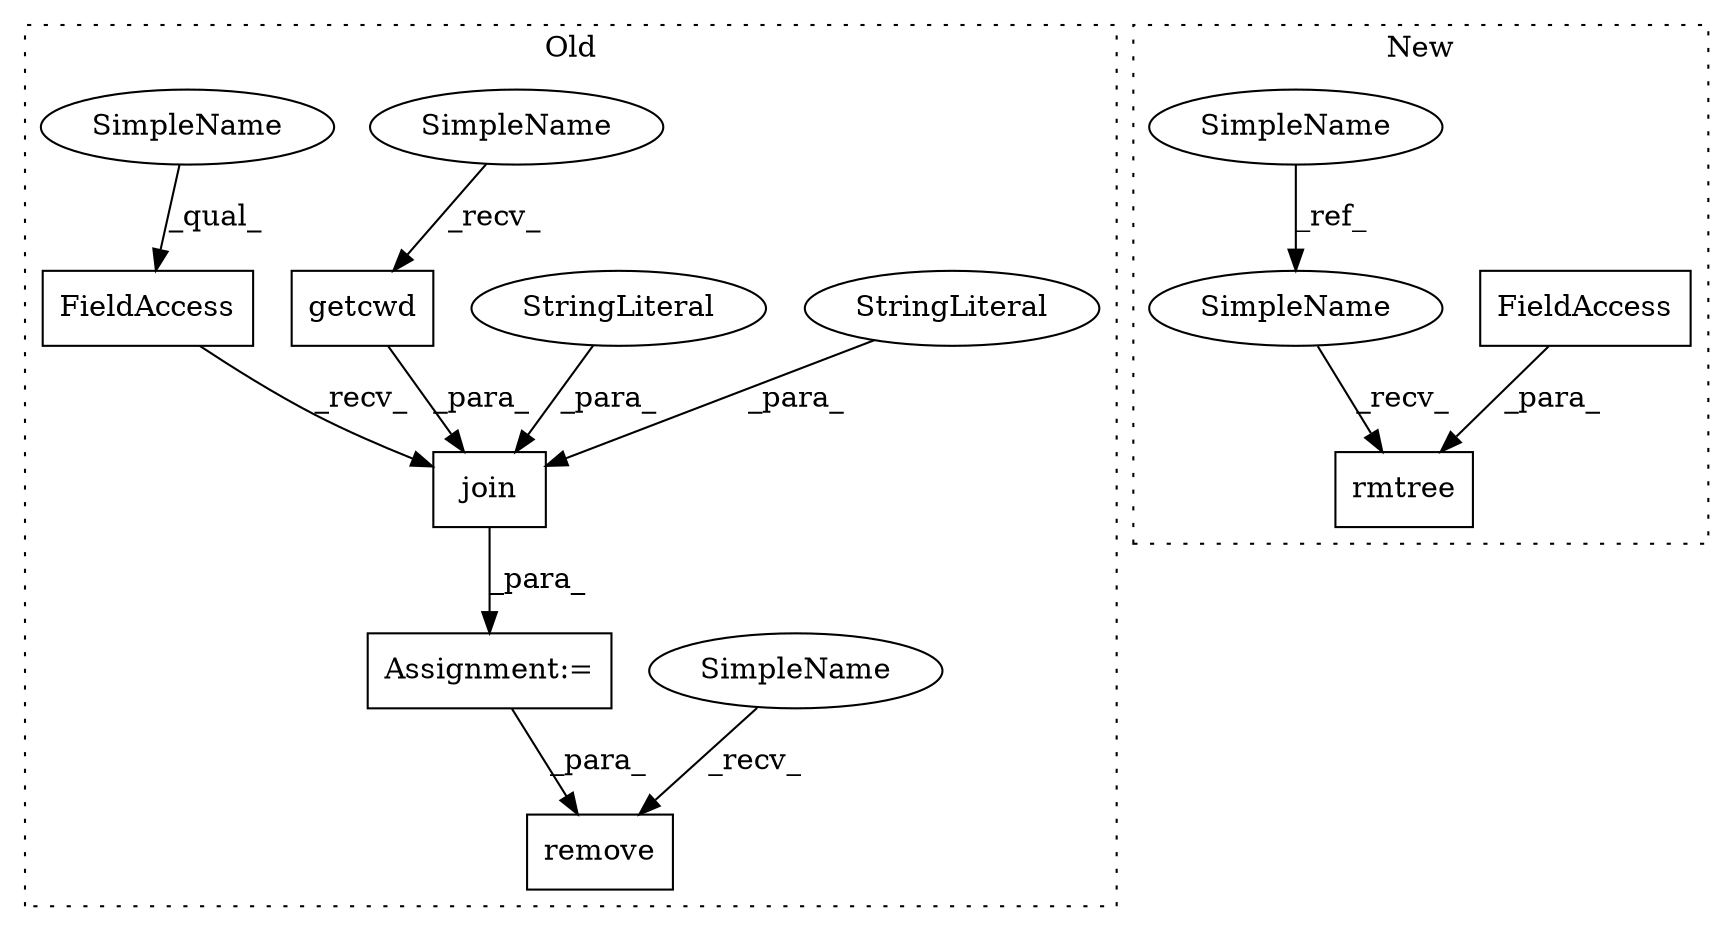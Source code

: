 digraph G {
subgraph cluster0 {
1 [label="remove" a="32" s="1848,1859" l="7,1" shape="box"];
3 [label="join" a="32" s="1786,1836" l="5,1" shape="box"];
4 [label="StringLiteral" a="45" s="1819" l="17" shape="ellipse"];
5 [label="FieldAccess" a="22" s="1778" l="7" shape="box"];
6 [label="getcwd" a="32" s="1794" l="8" shape="box"];
9 [label="Assignment:=" a="7" s="1777" l="1" shape="box"];
10 [label="StringLiteral" a="45" s="1803" l="15" shape="ellipse"];
12 [label="SimpleName" a="42" s="1791" l="2" shape="ellipse"];
13 [label="SimpleName" a="42" s="1845" l="2" shape="ellipse"];
14 [label="SimpleName" a="42" s="1778" l="2" shape="ellipse"];
label = "Old";
style="dotted";
}
subgraph cluster1 {
2 [label="rmtree" a="32" s="1794,1822" l="7,1" shape="box"];
7 [label="FieldAccess" a="22" s="1801" l="21" shape="box"];
8 [label="SimpleName" a="42" s="1763" l="6" shape="ellipse"];
11 [label="SimpleName" a="42" s="1787" l="6" shape="ellipse"];
label = "New";
style="dotted";
}
3 -> 9 [label="_para_"];
4 -> 3 [label="_para_"];
5 -> 3 [label="_recv_"];
6 -> 3 [label="_para_"];
7 -> 2 [label="_para_"];
8 -> 11 [label="_ref_"];
9 -> 1 [label="_para_"];
10 -> 3 [label="_para_"];
11 -> 2 [label="_recv_"];
12 -> 6 [label="_recv_"];
13 -> 1 [label="_recv_"];
14 -> 5 [label="_qual_"];
}